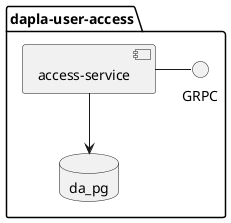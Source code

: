 @startuml
package "dapla-user-access" {
    () "GRPC" as da_proto
    component [access-service] as da_s
    da_s - da_proto
    da_s --> da_pg
    database "Postgres" as da_pg {
    }
}
@enduml